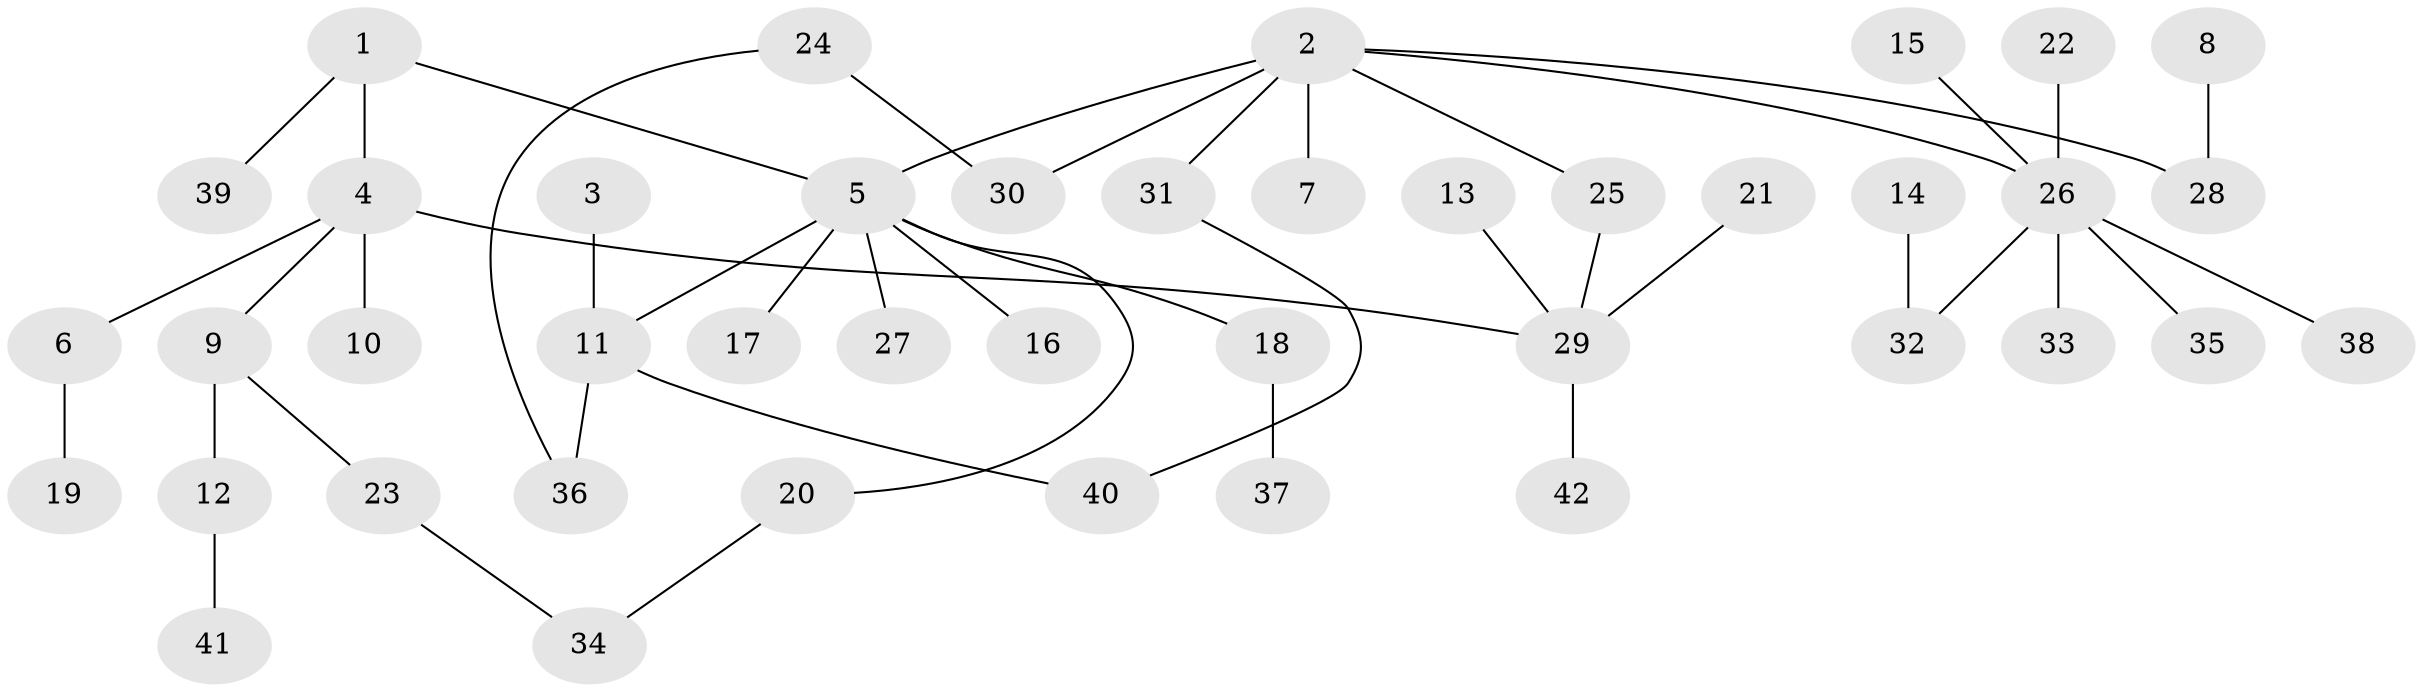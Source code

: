 // original degree distribution, {3: 0.10714285714285714, 8: 0.011904761904761904, 5: 0.047619047619047616, 2: 0.34523809523809523, 4: 0.05952380952380952, 6: 0.011904761904761904, 1: 0.4166666666666667}
// Generated by graph-tools (version 1.1) at 2025/49/03/09/25 03:49:18]
// undirected, 42 vertices, 45 edges
graph export_dot {
graph [start="1"]
  node [color=gray90,style=filled];
  1;
  2;
  3;
  4;
  5;
  6;
  7;
  8;
  9;
  10;
  11;
  12;
  13;
  14;
  15;
  16;
  17;
  18;
  19;
  20;
  21;
  22;
  23;
  24;
  25;
  26;
  27;
  28;
  29;
  30;
  31;
  32;
  33;
  34;
  35;
  36;
  37;
  38;
  39;
  40;
  41;
  42;
  1 -- 4 [weight=1.0];
  1 -- 5 [weight=1.0];
  1 -- 39 [weight=1.0];
  2 -- 5 [weight=1.0];
  2 -- 7 [weight=1.0];
  2 -- 25 [weight=1.0];
  2 -- 26 [weight=1.0];
  2 -- 28 [weight=1.0];
  2 -- 30 [weight=1.0];
  2 -- 31 [weight=1.0];
  3 -- 11 [weight=1.0];
  4 -- 6 [weight=1.0];
  4 -- 9 [weight=1.0];
  4 -- 10 [weight=1.0];
  4 -- 29 [weight=1.0];
  5 -- 11 [weight=1.0];
  5 -- 16 [weight=1.0];
  5 -- 17 [weight=1.0];
  5 -- 18 [weight=1.0];
  5 -- 20 [weight=1.0];
  5 -- 27 [weight=1.0];
  6 -- 19 [weight=1.0];
  8 -- 28 [weight=1.0];
  9 -- 12 [weight=1.0];
  9 -- 23 [weight=1.0];
  11 -- 36 [weight=1.0];
  11 -- 40 [weight=1.0];
  12 -- 41 [weight=1.0];
  13 -- 29 [weight=1.0];
  14 -- 32 [weight=1.0];
  15 -- 26 [weight=1.0];
  18 -- 37 [weight=1.0];
  20 -- 34 [weight=1.0];
  21 -- 29 [weight=1.0];
  22 -- 26 [weight=1.0];
  23 -- 34 [weight=1.0];
  24 -- 30 [weight=1.0];
  24 -- 36 [weight=1.0];
  25 -- 29 [weight=1.0];
  26 -- 32 [weight=1.0];
  26 -- 33 [weight=1.0];
  26 -- 35 [weight=1.0];
  26 -- 38 [weight=1.0];
  29 -- 42 [weight=1.0];
  31 -- 40 [weight=1.0];
}
